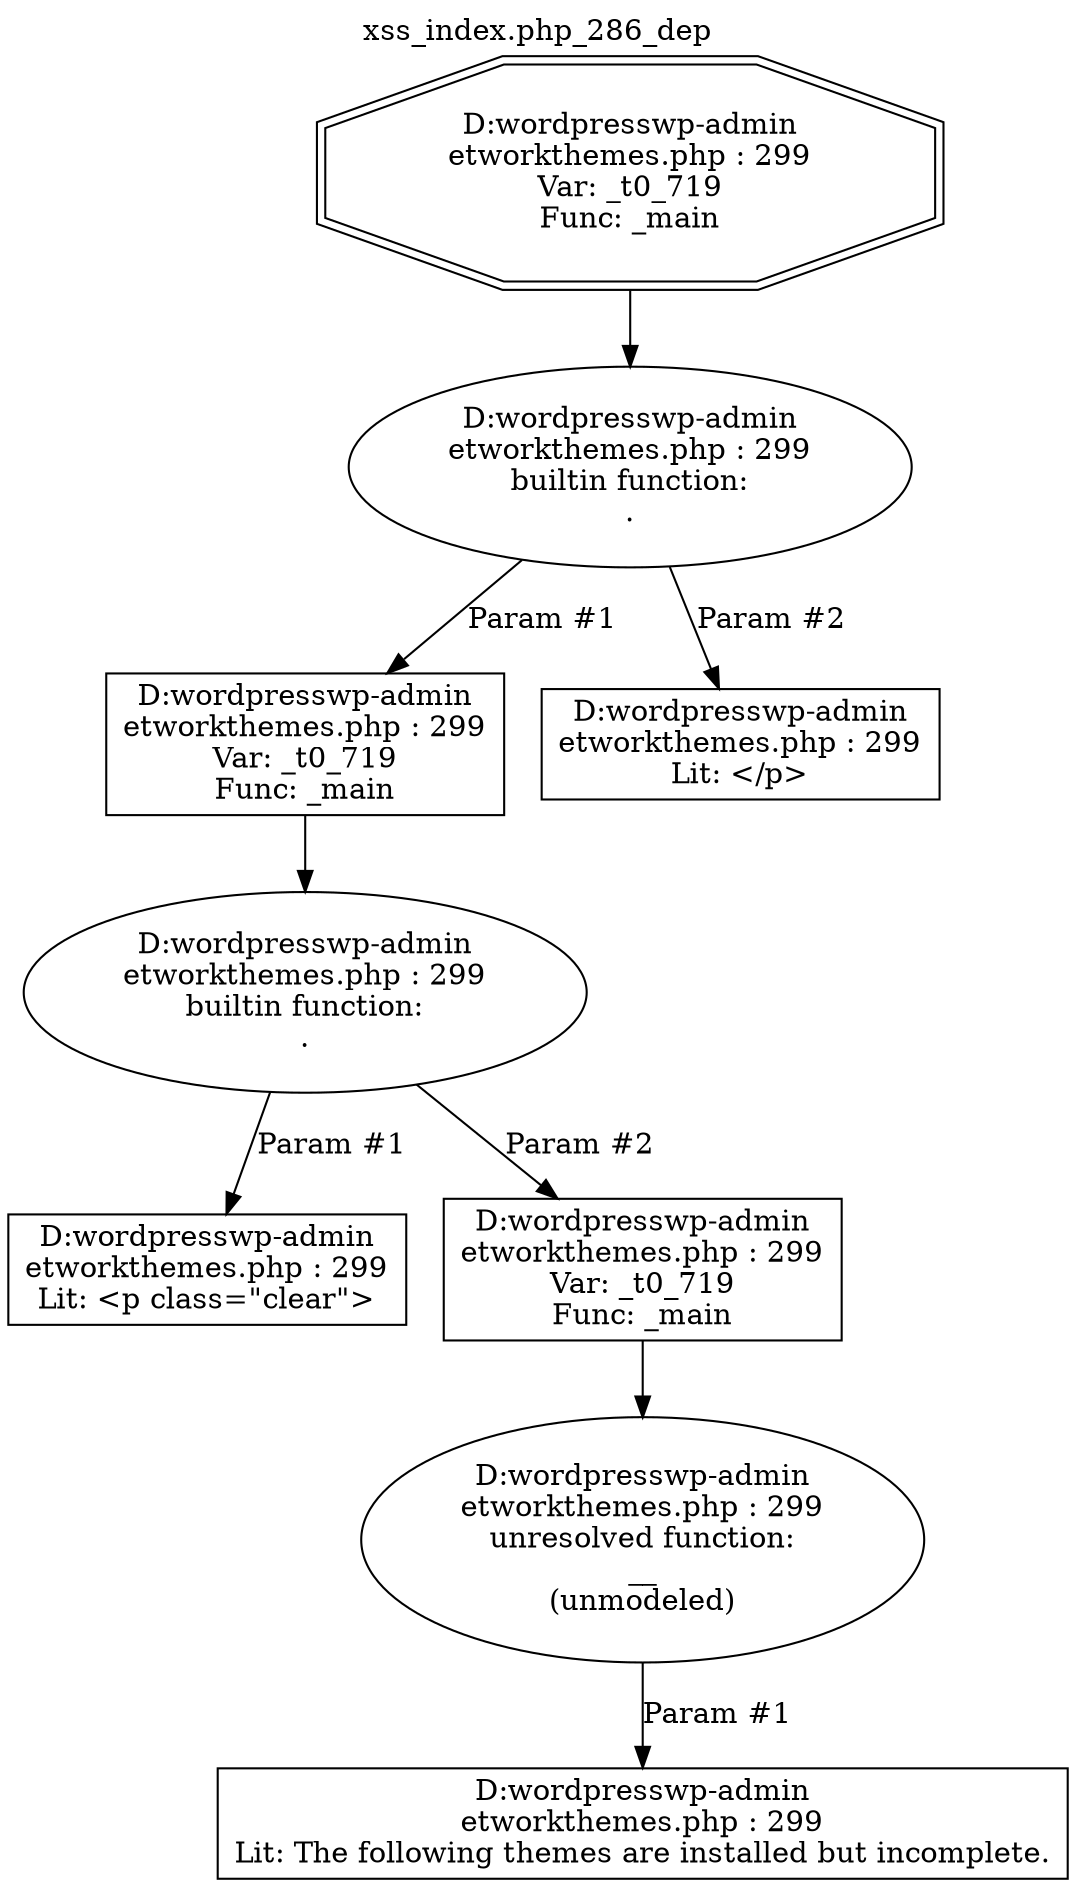 digraph cfg {
  label="xss_index.php_286_dep";
  labelloc=t;
  n1 [shape=doubleoctagon, label="D:\wordpress\wp-admin\network\themes.php : 299\nVar: _t0_719\nFunc: _main\n"];
  n2 [shape=ellipse, label="D:\wordpress\wp-admin\network\themes.php : 299\nbuiltin function:\n.\n"];
  n3 [shape=box, label="D:\wordpress\wp-admin\network\themes.php : 299\nVar: _t0_719\nFunc: _main\n"];
  n4 [shape=ellipse, label="D:\wordpress\wp-admin\network\themes.php : 299\nbuiltin function:\n.\n"];
  n5 [shape=box, label="D:\wordpress\wp-admin\network\themes.php : 299\nLit: <p class=\"clear\">\n"];
  n6 [shape=box, label="D:\wordpress\wp-admin\network\themes.php : 299\nVar: _t0_719\nFunc: _main\n"];
  n7 [shape=ellipse, label="D:\wordpress\wp-admin\network\themes.php : 299\nunresolved function:\n__\n(unmodeled)\n"];
  n8 [shape=box, label="D:\wordpress\wp-admin\network\themes.php : 299\nLit: The following themes are installed but incomplete.\n"];
  n9 [shape=box, label="D:\wordpress\wp-admin\network\themes.php : 299\nLit: </p>\n"];
  n1 -> n2;
  n3 -> n4;
  n4 -> n5[label="Param #1"];
  n4 -> n6[label="Param #2"];
  n6 -> n7;
  n7 -> n8[label="Param #1"];
  n2 -> n3[label="Param #1"];
  n2 -> n9[label="Param #2"];
}
